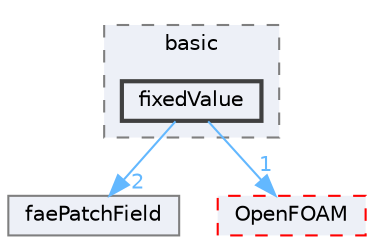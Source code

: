 digraph "src/finiteArea/fields/faePatchFields/basic/fixedValue"
{
 // LATEX_PDF_SIZE
  bgcolor="transparent";
  edge [fontname=Helvetica,fontsize=10,labelfontname=Helvetica,labelfontsize=10];
  node [fontname=Helvetica,fontsize=10,shape=box,height=0.2,width=0.4];
  compound=true
  subgraph clusterdir_9a9f627b286188d2cd1baa0c83c91946 {
    graph [ bgcolor="#edf0f7", pencolor="grey50", label="basic", fontname=Helvetica,fontsize=10 style="filled,dashed", URL="dir_9a9f627b286188d2cd1baa0c83c91946.html",tooltip=""]
  dir_2bdcfb52fa7a488d7ebee81fe5ac8797 [label="fixedValue", fillcolor="#edf0f7", color="grey25", style="filled,bold", URL="dir_2bdcfb52fa7a488d7ebee81fe5ac8797.html",tooltip=""];
  }
  dir_89f267ce19ccb856c83f45a6dc92ab14 [label="faePatchField", fillcolor="#edf0f7", color="grey50", style="filled", URL="dir_89f267ce19ccb856c83f45a6dc92ab14.html",tooltip=""];
  dir_c5473ff19b20e6ec4dfe5c310b3778a8 [label="OpenFOAM", fillcolor="#edf0f7", color="red", style="filled,dashed", URL="dir_c5473ff19b20e6ec4dfe5c310b3778a8.html",tooltip=""];
  dir_2bdcfb52fa7a488d7ebee81fe5ac8797->dir_89f267ce19ccb856c83f45a6dc92ab14 [headlabel="2", labeldistance=1.5 headhref="dir_001422_001284.html" href="dir_001422_001284.html" color="steelblue1" fontcolor="steelblue1"];
  dir_2bdcfb52fa7a488d7ebee81fe5ac8797->dir_c5473ff19b20e6ec4dfe5c310b3778a8 [headlabel="1", labeldistance=1.5 headhref="dir_001422_002695.html" href="dir_001422_002695.html" color="steelblue1" fontcolor="steelblue1"];
}
